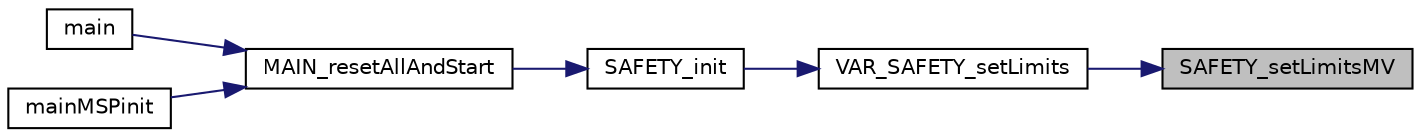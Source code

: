 digraph "SAFETY_setLimitsMV"
{
 // LATEX_PDF_SIZE
  edge [fontname="Helvetica",fontsize="10",labelfontname="Helvetica",labelfontsize="10"];
  node [fontname="Helvetica",fontsize="10",shape=record];
  rankdir="RL";
  Node1 [label="SAFETY_setLimitsMV",height=0.2,width=0.4,color="black", fillcolor="grey75", style="filled", fontcolor="black",tooltip=" "];
  Node1 -> Node2 [dir="back",color="midnightblue",fontsize="10",style="solid"];
  Node2 [label="VAR_SAFETY_setLimits",height=0.2,width=0.4,color="black", fillcolor="white", style="filled",URL="$variant_8h.html#a4b5908e3d39fdd650ea7eb84b00b4d3d",tooltip=" "];
  Node2 -> Node3 [dir="back",color="midnightblue",fontsize="10",style="solid"];
  Node3 [label="SAFETY_init",height=0.2,width=0.4,color="black", fillcolor="white", style="filled",URL="$safety_8h.html#a6c70289e0af27c664c4c96c9802f7dc2",tooltip=" "];
  Node3 -> Node4 [dir="back",color="midnightblue",fontsize="10",style="solid"];
  Node4 [label="MAIN_resetAllAndStart",height=0.2,width=0.4,color="black", fillcolor="white", style="filled",URL="$main_m_s_p_8h.html#a942f7a7cb88a9446f3b8486747e3e092",tooltip=" "];
  Node4 -> Node5 [dir="back",color="midnightblue",fontsize="10",style="solid"];
  Node5 [label="main",height=0.2,width=0.4,color="black", fillcolor="white", style="filled",URL="$main_8c.html#a840291bc02cba5474a4cb46a9b9566fe",tooltip=" "];
  Node4 -> Node6 [dir="back",color="midnightblue",fontsize="10",style="solid"];
  Node6 [label="mainMSPinit",height=0.2,width=0.4,color="black", fillcolor="white", style="filled",URL="$main_m_s_p_8h.html#a45dbb8bcf720b1d542eca135e07f96f8",tooltip=" "];
}

